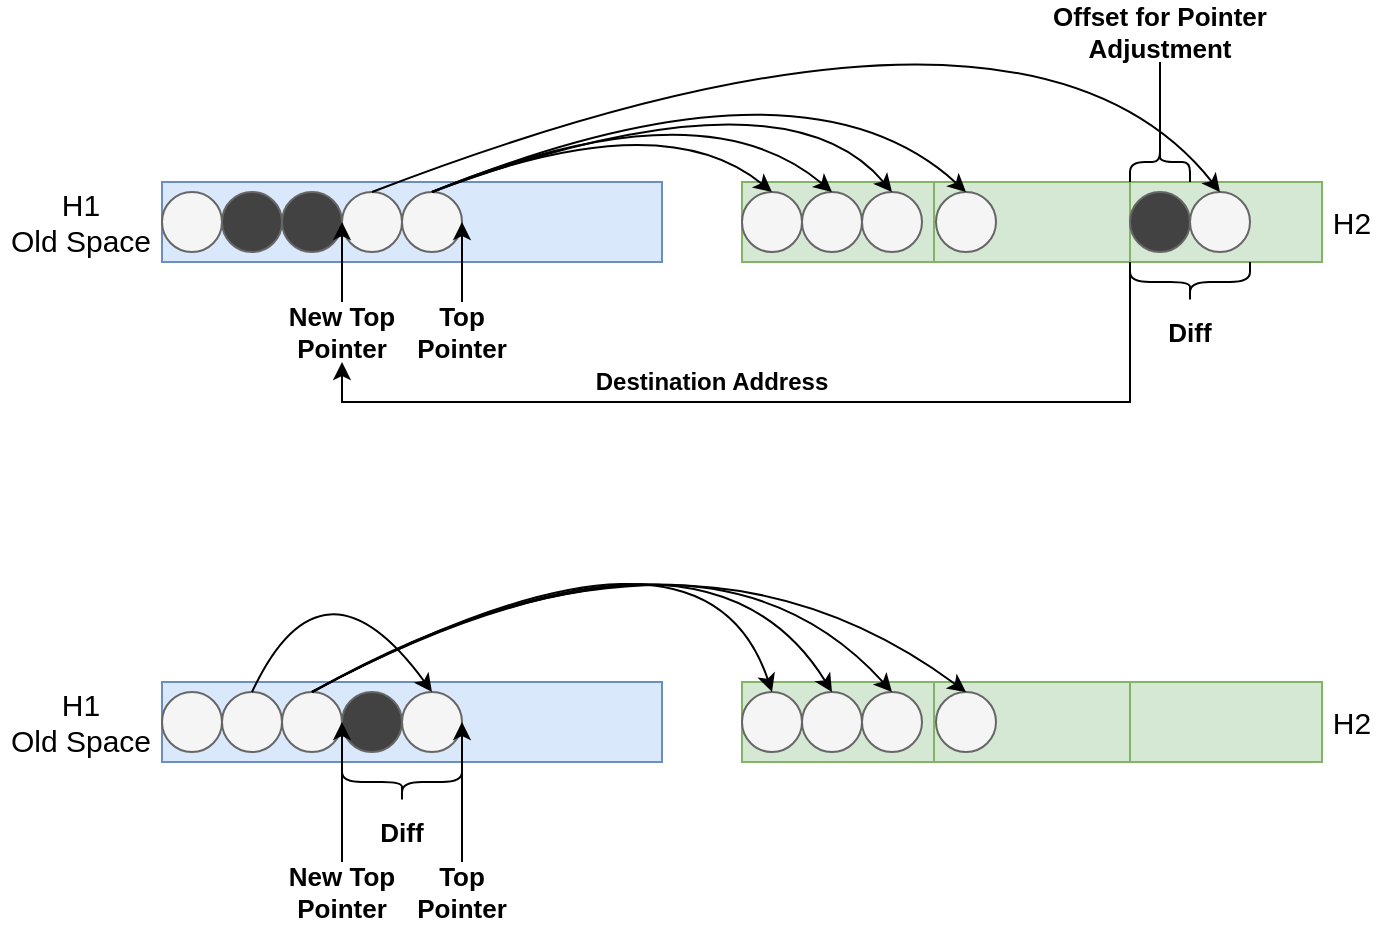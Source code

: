 <mxfile version="23.1.4" type="github">
  <diagram name="Page-1" id="uUf19knFjCbMXBrJJftN">
    <mxGraphModel dx="879" dy="537" grid="1" gridSize="10" guides="1" tooltips="1" connect="1" arrows="1" fold="1" page="1" pageScale="1" pageWidth="827" pageHeight="1169" math="0" shadow="0">
      <root>
        <mxCell id="0" />
        <mxCell id="1" parent="0" />
        <mxCell id="w9J6-hOUD9O4Cqr6yQGP-1" value="" style="rounded=0;whiteSpace=wrap;html=1;fillColor=#dae8fc;strokeColor=#6c8ebf;" parent="1" vertex="1">
          <mxGeometry x="130" y="180" width="250" height="40" as="geometry" />
        </mxCell>
        <mxCell id="w9J6-hOUD9O4Cqr6yQGP-2" value="" style="shape=table;startSize=0;container=1;collapsible=0;childLayout=tableLayout;fillColor=#d5e8d4;strokeColor=#82b366;" parent="1" vertex="1">
          <mxGeometry x="420" y="180" width="290" height="40" as="geometry" />
        </mxCell>
        <mxCell id="w9J6-hOUD9O4Cqr6yQGP-3" value="" style="shape=tableRow;horizontal=0;startSize=0;swimlaneHead=0;swimlaneBody=0;strokeColor=inherit;top=0;left=0;bottom=0;right=0;collapsible=0;dropTarget=0;fillColor=none;points=[[0,0.5],[1,0.5]];portConstraint=eastwest;" parent="w9J6-hOUD9O4Cqr6yQGP-2" vertex="1">
          <mxGeometry width="290" height="40" as="geometry" />
        </mxCell>
        <mxCell id="w9J6-hOUD9O4Cqr6yQGP-4" value="" style="shape=partialRectangle;html=1;whiteSpace=wrap;connectable=0;strokeColor=inherit;overflow=hidden;fillColor=none;top=0;left=0;bottom=0;right=0;pointerEvents=1;" parent="w9J6-hOUD9O4Cqr6yQGP-3" vertex="1">
          <mxGeometry width="96" height="40" as="geometry">
            <mxRectangle width="96" height="40" as="alternateBounds" />
          </mxGeometry>
        </mxCell>
        <mxCell id="w9J6-hOUD9O4Cqr6yQGP-5" value="" style="shape=partialRectangle;html=1;whiteSpace=wrap;connectable=0;strokeColor=inherit;overflow=hidden;fillColor=none;top=0;left=0;bottom=0;right=0;pointerEvents=1;" parent="w9J6-hOUD9O4Cqr6yQGP-3" vertex="1">
          <mxGeometry x="96" width="98" height="40" as="geometry">
            <mxRectangle width="98" height="40" as="alternateBounds" />
          </mxGeometry>
        </mxCell>
        <mxCell id="w9J6-hOUD9O4Cqr6yQGP-6" value="" style="shape=partialRectangle;html=1;whiteSpace=wrap;connectable=0;strokeColor=inherit;overflow=hidden;fillColor=none;top=0;left=0;bottom=0;right=0;pointerEvents=1;" parent="w9J6-hOUD9O4Cqr6yQGP-3" vertex="1">
          <mxGeometry x="194" width="96" height="40" as="geometry">
            <mxRectangle width="96" height="40" as="alternateBounds" />
          </mxGeometry>
        </mxCell>
        <mxCell id="w9J6-hOUD9O4Cqr6yQGP-7" value="&lt;font style=&quot;font-size: 15px;&quot;&gt;H1&lt;br&gt;Old Space&lt;/font&gt;" style="text;html=1;align=center;verticalAlign=middle;whiteSpace=wrap;rounded=0;" parent="1" vertex="1">
          <mxGeometry x="49" y="180" width="81" height="40" as="geometry" />
        </mxCell>
        <mxCell id="w9J6-hOUD9O4Cqr6yQGP-8" value="&lt;span style=&quot;font-size: 15px;&quot;&gt;H2&lt;/span&gt;" style="text;html=1;align=center;verticalAlign=middle;whiteSpace=wrap;rounded=0;" parent="1" vertex="1">
          <mxGeometry x="710" y="180" width="30" height="40" as="geometry" />
        </mxCell>
        <mxCell id="w9J6-hOUD9O4Cqr6yQGP-9" value="" style="ellipse;whiteSpace=wrap;html=1;aspect=fixed;fillColor=#f5f5f5;fontColor=#333333;strokeColor=#666666;" parent="1" vertex="1">
          <mxGeometry x="130" y="185" width="30" height="30" as="geometry" />
        </mxCell>
        <mxCell id="w9J6-hOUD9O4Cqr6yQGP-10" value="" style="ellipse;whiteSpace=wrap;html=1;aspect=fixed;fillColor=#424242;fontColor=#333333;strokeColor=#666666;" parent="1" vertex="1">
          <mxGeometry x="160" y="185" width="30" height="30" as="geometry" />
        </mxCell>
        <mxCell id="w9J6-hOUD9O4Cqr6yQGP-11" value="" style="ellipse;whiteSpace=wrap;html=1;aspect=fixed;fillColor=#424242;fontColor=#333333;strokeColor=#666666;" parent="1" vertex="1">
          <mxGeometry x="190" y="185" width="30" height="30" as="geometry" />
        </mxCell>
        <mxCell id="w9J6-hOUD9O4Cqr6yQGP-12" value="" style="ellipse;whiteSpace=wrap;html=1;aspect=fixed;fillColor=#f5f5f5;fontColor=#333333;strokeColor=#666666;" parent="1" vertex="1">
          <mxGeometry x="220" y="185" width="30" height="30" as="geometry" />
        </mxCell>
        <mxCell id="w9J6-hOUD9O4Cqr6yQGP-13" value="" style="ellipse;whiteSpace=wrap;html=1;aspect=fixed;fillColor=#f5f5f5;fontColor=#333333;strokeColor=#666666;" parent="1" vertex="1">
          <mxGeometry x="250" y="185" width="30" height="30" as="geometry" />
        </mxCell>
        <mxCell id="w9J6-hOUD9O4Cqr6yQGP-14" value="" style="ellipse;whiteSpace=wrap;html=1;aspect=fixed;fillColor=#f5f5f5;fontColor=#333333;strokeColor=#666666;" parent="1" vertex="1">
          <mxGeometry x="420" y="185" width="30" height="30" as="geometry" />
        </mxCell>
        <mxCell id="w9J6-hOUD9O4Cqr6yQGP-15" value="" style="ellipse;whiteSpace=wrap;html=1;aspect=fixed;fillColor=#f5f5f5;fontColor=#333333;strokeColor=#666666;" parent="1" vertex="1">
          <mxGeometry x="450" y="185" width="30" height="30" as="geometry" />
        </mxCell>
        <mxCell id="w9J6-hOUD9O4Cqr6yQGP-16" value="" style="ellipse;whiteSpace=wrap;html=1;aspect=fixed;fillColor=#f5f5f5;fontColor=#333333;strokeColor=#666666;" parent="1" vertex="1">
          <mxGeometry x="480" y="185" width="30" height="30" as="geometry" />
        </mxCell>
        <mxCell id="w9J6-hOUD9O4Cqr6yQGP-17" value="" style="ellipse;whiteSpace=wrap;html=1;aspect=fixed;fillColor=#f5f5f5;fontColor=#333333;strokeColor=#666666;" parent="1" vertex="1">
          <mxGeometry x="644" y="185" width="30" height="30" as="geometry" />
        </mxCell>
        <mxCell id="w9J6-hOUD9O4Cqr6yQGP-18" value="" style="ellipse;whiteSpace=wrap;html=1;aspect=fixed;fillColor=#424242;fontColor=#333333;strokeColor=#666666;" parent="1" vertex="1">
          <mxGeometry x="614" y="185" width="30" height="30" as="geometry" />
        </mxCell>
        <mxCell id="w9J6-hOUD9O4Cqr6yQGP-20" value="" style="curved=1;endArrow=classic;html=1;rounded=0;exitX=0.5;exitY=0;exitDx=0;exitDy=0;entryX=0.5;entryY=0;entryDx=0;entryDy=0;" parent="1" source="w9J6-hOUD9O4Cqr6yQGP-12" target="w9J6-hOUD9O4Cqr6yQGP-17" edge="1">
          <mxGeometry width="50" height="50" relative="1" as="geometry">
            <mxPoint x="380" y="290" as="sourcePoint" />
            <mxPoint x="430" y="240" as="targetPoint" />
            <Array as="points">
              <mxPoint x="560" y="60" />
            </Array>
          </mxGeometry>
        </mxCell>
        <mxCell id="w9J6-hOUD9O4Cqr6yQGP-21" value="" style="curved=1;endArrow=classic;html=1;rounded=0;exitX=0.5;exitY=0;exitDx=0;exitDy=0;entryX=0.5;entryY=0;entryDx=0;entryDy=0;" parent="1" source="w9J6-hOUD9O4Cqr6yQGP-13" target="w9J6-hOUD9O4Cqr6yQGP-14" edge="1">
          <mxGeometry width="50" height="50" relative="1" as="geometry">
            <mxPoint x="280" y="190" as="sourcePoint" />
            <mxPoint x="480" y="170" as="targetPoint" />
            <Array as="points">
              <mxPoint x="380" y="140" />
            </Array>
          </mxGeometry>
        </mxCell>
        <mxCell id="w9J6-hOUD9O4Cqr6yQGP-22" value="" style="curved=1;endArrow=classic;html=1;rounded=0;exitX=0.5;exitY=0;exitDx=0;exitDy=0;entryX=0.5;entryY=0;entryDx=0;entryDy=0;" parent="1" source="w9J6-hOUD9O4Cqr6yQGP-13" target="w9J6-hOUD9O4Cqr6yQGP-15" edge="1">
          <mxGeometry width="50" height="50" relative="1" as="geometry">
            <mxPoint x="320" y="190" as="sourcePoint" />
            <mxPoint x="456" y="190" as="targetPoint" />
            <Array as="points">
              <mxPoint x="400" y="130" />
            </Array>
          </mxGeometry>
        </mxCell>
        <mxCell id="w9J6-hOUD9O4Cqr6yQGP-23" value="" style="curved=1;endArrow=classic;html=1;rounded=0;exitX=0.5;exitY=0;exitDx=0;exitDy=0;entryX=0.5;entryY=0;entryDx=0;entryDy=0;" parent="1" source="w9J6-hOUD9O4Cqr6yQGP-13" target="w9J6-hOUD9O4Cqr6yQGP-16" edge="1">
          <mxGeometry width="50" height="50" relative="1" as="geometry">
            <mxPoint x="320" y="190" as="sourcePoint" />
            <mxPoint x="501" y="190" as="targetPoint" />
            <Array as="points">
              <mxPoint x="440" y="120" />
            </Array>
          </mxGeometry>
        </mxCell>
        <mxCell id="w9J6-hOUD9O4Cqr6yQGP-25" value="" style="endArrow=classic;html=1;rounded=0;entryX=1;entryY=0.5;entryDx=0;entryDy=0;exitX=0.5;exitY=0;exitDx=0;exitDy=0;" parent="1" source="w9J6-hOUD9O4Cqr6yQGP-28" target="w9J6-hOUD9O4Cqr6yQGP-13" edge="1">
          <mxGeometry width="50" height="50" relative="1" as="geometry">
            <mxPoint x="330" y="240" as="sourcePoint" />
            <mxPoint x="330" y="220" as="targetPoint" />
          </mxGeometry>
        </mxCell>
        <mxCell id="w9J6-hOUD9O4Cqr6yQGP-28" value="&lt;b&gt;&lt;font style=&quot;font-size: 13px;&quot;&gt;Top Pointer&lt;/font&gt;&lt;/b&gt;" style="text;html=1;align=center;verticalAlign=middle;whiteSpace=wrap;rounded=0;" parent="1" vertex="1">
          <mxGeometry x="250" y="240" width="60" height="30" as="geometry" />
        </mxCell>
        <mxCell id="w9J6-hOUD9O4Cqr6yQGP-30" value="" style="endArrow=classic;html=1;rounded=0;entryX=1;entryY=0.5;entryDx=0;entryDy=0;" parent="1" edge="1">
          <mxGeometry width="50" height="50" relative="1" as="geometry">
            <mxPoint x="220" y="240" as="sourcePoint" />
            <mxPoint x="220" y="200" as="targetPoint" />
          </mxGeometry>
        </mxCell>
        <mxCell id="w9J6-hOUD9O4Cqr6yQGP-31" value="&lt;b&gt;&lt;font style=&quot;font-size: 13px;&quot;&gt;New Top Pointer&lt;/font&gt;&lt;/b&gt;" style="text;html=1;align=center;verticalAlign=middle;whiteSpace=wrap;rounded=0;" parent="1" vertex="1">
          <mxGeometry x="190" y="240" width="60" height="30" as="geometry" />
        </mxCell>
        <mxCell id="w9J6-hOUD9O4Cqr6yQGP-32" value="" style="ellipse;whiteSpace=wrap;html=1;aspect=fixed;fillColor=#f5f5f5;fontColor=#333333;strokeColor=#666666;" parent="1" vertex="1">
          <mxGeometry x="517" y="185" width="30" height="30" as="geometry" />
        </mxCell>
        <mxCell id="w9J6-hOUD9O4Cqr6yQGP-33" value="" style="curved=1;endArrow=classic;html=1;rounded=0;exitX=0.5;exitY=0;exitDx=0;exitDy=0;entryX=0.5;entryY=0;entryDx=0;entryDy=0;" parent="1" source="w9J6-hOUD9O4Cqr6yQGP-13" target="w9J6-hOUD9O4Cqr6yQGP-32" edge="1">
          <mxGeometry width="50" height="50" relative="1" as="geometry">
            <mxPoint x="275" y="195" as="sourcePoint" />
            <mxPoint x="505" y="195" as="targetPoint" />
            <Array as="points">
              <mxPoint x="450" y="110" />
            </Array>
          </mxGeometry>
        </mxCell>
        <mxCell id="w9J6-hOUD9O4Cqr6yQGP-75" style="edgeStyle=orthogonalEdgeStyle;rounded=0;orthogonalLoop=1;jettySize=auto;html=1;exitX=0.25;exitY=1;exitDx=0;exitDy=0;entryX=0.5;entryY=1;entryDx=0;entryDy=0;" parent="1" source="w9J6-hOUD9O4Cqr6yQGP-35" target="w9J6-hOUD9O4Cqr6yQGP-31" edge="1">
          <mxGeometry relative="1" as="geometry">
            <Array as="points">
              <mxPoint x="614" y="290" />
              <mxPoint x="220" y="290" />
            </Array>
          </mxGeometry>
        </mxCell>
        <mxCell id="w9J6-hOUD9O4Cqr6yQGP-35" value="" style="shape=curlyBracket;whiteSpace=wrap;html=1;rounded=1;flipH=1;labelPosition=right;verticalLabelPosition=middle;align=left;verticalAlign=middle;rotation=90;" parent="1" vertex="1">
          <mxGeometry x="634" y="200" width="20" height="60" as="geometry" />
        </mxCell>
        <mxCell id="w9J6-hOUD9O4Cqr6yQGP-36" value="&lt;b&gt;&lt;font style=&quot;font-size: 13px;&quot;&gt;Diff&lt;/font&gt;&lt;/b&gt;" style="text;html=1;align=center;verticalAlign=middle;whiteSpace=wrap;rounded=0;" parent="1" vertex="1">
          <mxGeometry x="614" y="240" width="60" height="30" as="geometry" />
        </mxCell>
        <mxCell id="w9J6-hOUD9O4Cqr6yQGP-37" value="" style="rounded=0;whiteSpace=wrap;html=1;fillColor=#dae8fc;strokeColor=#6c8ebf;" parent="1" vertex="1">
          <mxGeometry x="130" y="430" width="250" height="40" as="geometry" />
        </mxCell>
        <mxCell id="w9J6-hOUD9O4Cqr6yQGP-38" value="" style="shape=table;startSize=0;container=1;collapsible=0;childLayout=tableLayout;fillColor=#d5e8d4;strokeColor=#82b366;" parent="1" vertex="1">
          <mxGeometry x="420" y="430" width="290" height="40" as="geometry" />
        </mxCell>
        <mxCell id="w9J6-hOUD9O4Cqr6yQGP-39" value="" style="shape=tableRow;horizontal=0;startSize=0;swimlaneHead=0;swimlaneBody=0;strokeColor=inherit;top=0;left=0;bottom=0;right=0;collapsible=0;dropTarget=0;fillColor=none;points=[[0,0.5],[1,0.5]];portConstraint=eastwest;" parent="w9J6-hOUD9O4Cqr6yQGP-38" vertex="1">
          <mxGeometry width="290" height="40" as="geometry" />
        </mxCell>
        <mxCell id="w9J6-hOUD9O4Cqr6yQGP-40" value="" style="shape=partialRectangle;html=1;whiteSpace=wrap;connectable=0;strokeColor=inherit;overflow=hidden;fillColor=none;top=0;left=0;bottom=0;right=0;pointerEvents=1;" parent="w9J6-hOUD9O4Cqr6yQGP-39" vertex="1">
          <mxGeometry width="96" height="40" as="geometry">
            <mxRectangle width="96" height="40" as="alternateBounds" />
          </mxGeometry>
        </mxCell>
        <mxCell id="w9J6-hOUD9O4Cqr6yQGP-41" value="" style="shape=partialRectangle;html=1;whiteSpace=wrap;connectable=0;strokeColor=inherit;overflow=hidden;fillColor=none;top=0;left=0;bottom=0;right=0;pointerEvents=1;" parent="w9J6-hOUD9O4Cqr6yQGP-39" vertex="1">
          <mxGeometry x="96" width="98" height="40" as="geometry">
            <mxRectangle width="98" height="40" as="alternateBounds" />
          </mxGeometry>
        </mxCell>
        <mxCell id="w9J6-hOUD9O4Cqr6yQGP-42" value="" style="shape=partialRectangle;html=1;whiteSpace=wrap;connectable=0;strokeColor=inherit;overflow=hidden;fillColor=none;top=0;left=0;bottom=0;right=0;pointerEvents=1;" parent="w9J6-hOUD9O4Cqr6yQGP-39" vertex="1">
          <mxGeometry x="194" width="96" height="40" as="geometry">
            <mxRectangle width="96" height="40" as="alternateBounds" />
          </mxGeometry>
        </mxCell>
        <mxCell id="w9J6-hOUD9O4Cqr6yQGP-43" value="&lt;font style=&quot;font-size: 15px;&quot;&gt;H1&lt;br&gt;Old Space&lt;/font&gt;" style="text;html=1;align=center;verticalAlign=middle;whiteSpace=wrap;rounded=0;" parent="1" vertex="1">
          <mxGeometry x="49" y="430" width="81" height="40" as="geometry" />
        </mxCell>
        <mxCell id="w9J6-hOUD9O4Cqr6yQGP-44" value="&lt;span style=&quot;font-size: 15px;&quot;&gt;H2&lt;/span&gt;" style="text;html=1;align=center;verticalAlign=middle;whiteSpace=wrap;rounded=0;" parent="1" vertex="1">
          <mxGeometry x="710" y="430" width="30" height="40" as="geometry" />
        </mxCell>
        <mxCell id="w9J6-hOUD9O4Cqr6yQGP-45" value="" style="ellipse;whiteSpace=wrap;html=1;aspect=fixed;fillColor=#f5f5f5;fontColor=#333333;strokeColor=#666666;" parent="1" vertex="1">
          <mxGeometry x="130" y="435" width="30" height="30" as="geometry" />
        </mxCell>
        <mxCell id="w9J6-hOUD9O4Cqr6yQGP-48" value="" style="ellipse;whiteSpace=wrap;html=1;aspect=fixed;fillColor=#f5f5f5;fontColor=#333333;strokeColor=#666666;" parent="1" vertex="1">
          <mxGeometry x="160" y="435" width="30" height="30" as="geometry" />
        </mxCell>
        <mxCell id="w9J6-hOUD9O4Cqr6yQGP-49" value="" style="ellipse;whiteSpace=wrap;html=1;aspect=fixed;fillColor=#f5f5f5;fontColor=#333333;strokeColor=#666666;" parent="1" vertex="1">
          <mxGeometry x="190" y="435" width="30" height="30" as="geometry" />
        </mxCell>
        <mxCell id="w9J6-hOUD9O4Cqr6yQGP-50" value="" style="ellipse;whiteSpace=wrap;html=1;aspect=fixed;fillColor=#f5f5f5;fontColor=#333333;strokeColor=#666666;" parent="1" vertex="1">
          <mxGeometry x="420" y="435" width="30" height="30" as="geometry" />
        </mxCell>
        <mxCell id="w9J6-hOUD9O4Cqr6yQGP-51" value="" style="ellipse;whiteSpace=wrap;html=1;aspect=fixed;fillColor=#f5f5f5;fontColor=#333333;strokeColor=#666666;" parent="1" vertex="1">
          <mxGeometry x="450" y="435" width="30" height="30" as="geometry" />
        </mxCell>
        <mxCell id="w9J6-hOUD9O4Cqr6yQGP-52" value="" style="ellipse;whiteSpace=wrap;html=1;aspect=fixed;fillColor=#f5f5f5;fontColor=#333333;strokeColor=#666666;" parent="1" vertex="1">
          <mxGeometry x="480" y="435" width="30" height="30" as="geometry" />
        </mxCell>
        <mxCell id="w9J6-hOUD9O4Cqr6yQGP-53" value="" style="ellipse;whiteSpace=wrap;html=1;aspect=fixed;fillColor=#f5f5f5;fontColor=#333333;strokeColor=#666666;" parent="1" vertex="1">
          <mxGeometry x="250" y="435" width="30" height="30" as="geometry" />
        </mxCell>
        <mxCell id="w9J6-hOUD9O4Cqr6yQGP-54" value="" style="ellipse;whiteSpace=wrap;html=1;aspect=fixed;fillColor=#424242;fontColor=#333333;strokeColor=#666666;" parent="1" vertex="1">
          <mxGeometry x="220" y="435" width="30" height="30" as="geometry" />
        </mxCell>
        <mxCell id="w9J6-hOUD9O4Cqr6yQGP-55" value="" style="curved=1;endArrow=classic;html=1;rounded=0;exitX=0.5;exitY=0;exitDx=0;exitDy=0;entryX=0.5;entryY=0;entryDx=0;entryDy=0;" parent="1" source="w9J6-hOUD9O4Cqr6yQGP-48" target="w9J6-hOUD9O4Cqr6yQGP-53" edge="1">
          <mxGeometry width="50" height="50" relative="1" as="geometry">
            <mxPoint x="380" y="540" as="sourcePoint" />
            <mxPoint x="430" y="490" as="targetPoint" />
            <Array as="points">
              <mxPoint x="210" y="360" />
            </Array>
          </mxGeometry>
        </mxCell>
        <mxCell id="w9J6-hOUD9O4Cqr6yQGP-56" value="" style="curved=1;endArrow=classic;html=1;rounded=0;exitX=0.5;exitY=0;exitDx=0;exitDy=0;entryX=0.5;entryY=0;entryDx=0;entryDy=0;" parent="1" source="w9J6-hOUD9O4Cqr6yQGP-49" target="w9J6-hOUD9O4Cqr6yQGP-50" edge="1">
          <mxGeometry width="50" height="50" relative="1" as="geometry">
            <mxPoint x="280" y="440" as="sourcePoint" />
            <mxPoint x="480" y="420" as="targetPoint" />
            <Array as="points">
              <mxPoint x="400" y="330" />
            </Array>
          </mxGeometry>
        </mxCell>
        <mxCell id="w9J6-hOUD9O4Cqr6yQGP-57" value="" style="curved=1;endArrow=classic;html=1;rounded=0;exitX=0.5;exitY=0;exitDx=0;exitDy=0;entryX=0.5;entryY=0;entryDx=0;entryDy=0;" parent="1" source="w9J6-hOUD9O4Cqr6yQGP-49" target="w9J6-hOUD9O4Cqr6yQGP-51" edge="1">
          <mxGeometry width="50" height="50" relative="1" as="geometry">
            <mxPoint x="320" y="440" as="sourcePoint" />
            <mxPoint x="456" y="440" as="targetPoint" />
            <Array as="points">
              <mxPoint x="400" y="330" />
            </Array>
          </mxGeometry>
        </mxCell>
        <mxCell id="w9J6-hOUD9O4Cqr6yQGP-58" value="" style="curved=1;endArrow=classic;html=1;rounded=0;exitX=0.5;exitY=0;exitDx=0;exitDy=0;entryX=0.5;entryY=0;entryDx=0;entryDy=0;" parent="1" source="w9J6-hOUD9O4Cqr6yQGP-49" target="w9J6-hOUD9O4Cqr6yQGP-52" edge="1">
          <mxGeometry width="50" height="50" relative="1" as="geometry">
            <mxPoint x="320" y="440" as="sourcePoint" />
            <mxPoint x="501" y="440" as="targetPoint" />
            <Array as="points">
              <mxPoint x="400" y="330" />
            </Array>
          </mxGeometry>
        </mxCell>
        <mxCell id="w9J6-hOUD9O4Cqr6yQGP-59" value="" style="endArrow=classic;html=1;rounded=0;exitX=0.5;exitY=0;exitDx=0;exitDy=0;entryX=1;entryY=0.5;entryDx=0;entryDy=0;" parent="1" source="w9J6-hOUD9O4Cqr6yQGP-60" target="w9J6-hOUD9O4Cqr6yQGP-53" edge="1">
          <mxGeometry width="50" height="50" relative="1" as="geometry">
            <mxPoint x="330" y="490" as="sourcePoint" />
            <mxPoint x="320" y="500" as="targetPoint" />
          </mxGeometry>
        </mxCell>
        <mxCell id="w9J6-hOUD9O4Cqr6yQGP-60" value="&lt;b&gt;&lt;font style=&quot;font-size: 13px;&quot;&gt;Top Pointer&lt;/font&gt;&lt;/b&gt;" style="text;html=1;align=center;verticalAlign=middle;whiteSpace=wrap;rounded=0;" parent="1" vertex="1">
          <mxGeometry x="250" y="520" width="60" height="30" as="geometry" />
        </mxCell>
        <mxCell id="w9J6-hOUD9O4Cqr6yQGP-61" value="" style="endArrow=classic;html=1;rounded=0;entryX=1;entryY=0.5;entryDx=0;entryDy=0;exitX=0.5;exitY=0;exitDx=0;exitDy=0;" parent="1" source="w9J6-hOUD9O4Cqr6yQGP-62" edge="1">
          <mxGeometry width="50" height="50" relative="1" as="geometry">
            <mxPoint x="220" y="490" as="sourcePoint" />
            <mxPoint x="220" y="450" as="targetPoint" />
          </mxGeometry>
        </mxCell>
        <mxCell id="w9J6-hOUD9O4Cqr6yQGP-62" value="&lt;b&gt;&lt;font style=&quot;font-size: 13px;&quot;&gt;New Top Pointer&lt;/font&gt;&lt;/b&gt;" style="text;html=1;align=center;verticalAlign=middle;whiteSpace=wrap;rounded=0;" parent="1" vertex="1">
          <mxGeometry x="190" y="520" width="60" height="30" as="geometry" />
        </mxCell>
        <mxCell id="w9J6-hOUD9O4Cqr6yQGP-63" value="" style="ellipse;whiteSpace=wrap;html=1;aspect=fixed;fillColor=#f5f5f5;fontColor=#333333;strokeColor=#666666;" parent="1" vertex="1">
          <mxGeometry x="517" y="435" width="30" height="30" as="geometry" />
        </mxCell>
        <mxCell id="w9J6-hOUD9O4Cqr6yQGP-64" value="" style="curved=1;endArrow=classic;html=1;rounded=0;exitX=0.5;exitY=0;exitDx=0;exitDy=0;entryX=0.5;entryY=0;entryDx=0;entryDy=0;" parent="1" source="w9J6-hOUD9O4Cqr6yQGP-49" target="w9J6-hOUD9O4Cqr6yQGP-63" edge="1">
          <mxGeometry width="50" height="50" relative="1" as="geometry">
            <mxPoint x="275" y="445" as="sourcePoint" />
            <mxPoint x="505" y="445" as="targetPoint" />
            <Array as="points">
              <mxPoint x="390" y="330" />
            </Array>
          </mxGeometry>
        </mxCell>
        <mxCell id="w9J6-hOUD9O4Cqr6yQGP-65" value="" style="shape=curlyBracket;whiteSpace=wrap;html=1;rounded=1;flipH=1;labelPosition=right;verticalLabelPosition=middle;align=left;verticalAlign=middle;rotation=90;" parent="1" vertex="1">
          <mxGeometry x="240" y="450" width="20" height="60" as="geometry" />
        </mxCell>
        <mxCell id="w9J6-hOUD9O4Cqr6yQGP-66" value="&lt;b&gt;&lt;font style=&quot;font-size: 13px;&quot;&gt;Diff&lt;/font&gt;&lt;/b&gt;" style="text;html=1;align=center;verticalAlign=middle;whiteSpace=wrap;rounded=0;" parent="1" vertex="1">
          <mxGeometry x="220" y="490" width="60" height="30" as="geometry" />
        </mxCell>
        <mxCell id="w9J6-hOUD9O4Cqr6yQGP-74" style="edgeStyle=orthogonalEdgeStyle;rounded=0;orthogonalLoop=1;jettySize=auto;html=1;exitX=0.1;exitY=0.5;exitDx=0;exitDy=0;exitPerimeter=0;entryX=0.5;entryY=1;entryDx=0;entryDy=0;endArrow=none;endFill=0;" parent="1" source="w9J6-hOUD9O4Cqr6yQGP-70" target="w9J6-hOUD9O4Cqr6yQGP-71" edge="1">
          <mxGeometry relative="1" as="geometry">
            <mxPoint x="629.2" y="130" as="targetPoint" />
          </mxGeometry>
        </mxCell>
        <mxCell id="w9J6-hOUD9O4Cqr6yQGP-70" value="" style="shape=curlyBracket;whiteSpace=wrap;html=1;rounded=1;flipH=1;labelPosition=right;verticalLabelPosition=middle;align=left;verticalAlign=middle;rotation=-90;size=0.5;" parent="1" vertex="1">
          <mxGeometry x="619" y="155" width="20" height="30" as="geometry" />
        </mxCell>
        <mxCell id="w9J6-hOUD9O4Cqr6yQGP-71" value="&lt;b&gt;&lt;font style=&quot;font-size: 13px;&quot;&gt;Offset for Pointer Adjustment&lt;/font&gt;&lt;/b&gt;" style="text;html=1;align=center;verticalAlign=middle;whiteSpace=wrap;rounded=0;" parent="1" vertex="1">
          <mxGeometry x="564" y="90" width="130" height="30" as="geometry" />
        </mxCell>
        <mxCell id="w9J6-hOUD9O4Cqr6yQGP-76" value="&lt;b&gt;Destination Address&lt;/b&gt;" style="text;html=1;align=center;verticalAlign=middle;whiteSpace=wrap;rounded=0;" parent="1" vertex="1">
          <mxGeometry x="345" y="265" width="120" height="30" as="geometry" />
        </mxCell>
      </root>
    </mxGraphModel>
  </diagram>
</mxfile>

